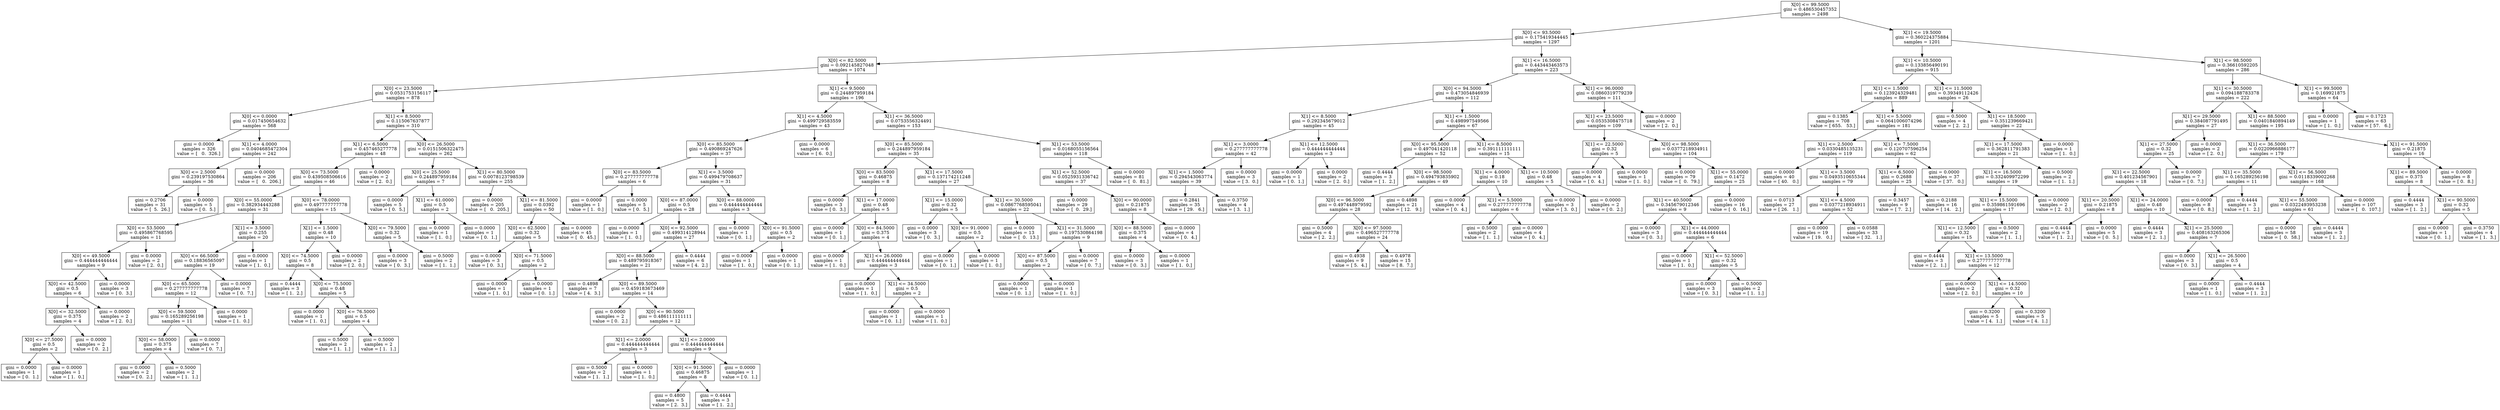 digraph Tree {
0 [label="X[0] <= 99.5000\ngini = 0.486530457352\nsamples = 2498", shape="box"] ;
1 [label="X[0] <= 93.5000\ngini = 0.175419344445\nsamples = 1297", shape="box"] ;
0 -> 1 ;
2 [label="X[0] <= 82.5000\ngini = 0.092145827048\nsamples = 1074", shape="box"] ;
1 -> 2 ;
3 [label="X[0] <= 23.5000\ngini = 0.0531753156117\nsamples = 878", shape="box"] ;
2 -> 3 ;
4 [label="X[0] <= 0.0000\ngini = 0.017450654632\nsamples = 568", shape="box"] ;
3 -> 4 ;
5 [label="gini = 0.0000\nsamples = 326\nvalue = [   0.  326.]", shape="box"] ;
4 -> 5 ;
6 [label="X[1] <= 4.0000\ngini = 0.0404685472304\nsamples = 242", shape="box"] ;
4 -> 6 ;
7 [label="X[0] <= 2.5000\ngini = 0.239197530864\nsamples = 36", shape="box"] ;
6 -> 7 ;
8 [label="gini = 0.2706\nsamples = 31\nvalue = [  5.  26.]", shape="box"] ;
7 -> 8 ;
9 [label="gini = 0.0000\nsamples = 5\nvalue = [ 0.  5.]", shape="box"] ;
7 -> 9 ;
10 [label="gini = 0.0000\nsamples = 206\nvalue = [   0.  206.]", shape="box"] ;
6 -> 10 ;
11 [label="X[1] <= 8.5000\ngini = 0.115067637877\nsamples = 310", shape="box"] ;
3 -> 11 ;
12 [label="X[1] <= 6.5000\ngini = 0.457465277778\nsamples = 48", shape="box"] ;
11 -> 12 ;
13 [label="X[0] <= 73.5000\ngini = 0.439508506616\nsamples = 46", shape="box"] ;
12 -> 13 ;
14 [label="X[0] <= 55.0000\ngini = 0.382934443288\nsamples = 31", shape="box"] ;
13 -> 14 ;
15 [label="X[0] <= 53.5000\ngini = 0.495867768595\nsamples = 11", shape="box"] ;
14 -> 15 ;
16 [label="X[0] <= 49.5000\ngini = 0.444444444444\nsamples = 9", shape="box"] ;
15 -> 16 ;
17 [label="X[0] <= 42.5000\ngini = 0.5\nsamples = 6", shape="box"] ;
16 -> 17 ;
18 [label="X[0] <= 32.5000\ngini = 0.375\nsamples = 4", shape="box"] ;
17 -> 18 ;
19 [label="X[0] <= 27.5000\ngini = 0.5\nsamples = 2", shape="box"] ;
18 -> 19 ;
20 [label="gini = 0.0000\nsamples = 1\nvalue = [ 0.  1.]", shape="box"] ;
19 -> 20 ;
21 [label="gini = 0.0000\nsamples = 1\nvalue = [ 1.  0.]", shape="box"] ;
19 -> 21 ;
22 [label="gini = 0.0000\nsamples = 2\nvalue = [ 0.  2.]", shape="box"] ;
18 -> 22 ;
23 [label="gini = 0.0000\nsamples = 2\nvalue = [ 2.  0.]", shape="box"] ;
17 -> 23 ;
24 [label="gini = 0.0000\nsamples = 3\nvalue = [ 0.  3.]", shape="box"] ;
16 -> 24 ;
25 [label="gini = 0.0000\nsamples = 2\nvalue = [ 2.  0.]", shape="box"] ;
15 -> 25 ;
26 [label="X[1] <= 3.5000\ngini = 0.255\nsamples = 20", shape="box"] ;
14 -> 26 ;
27 [label="X[0] <= 66.5000\ngini = 0.18836565097\nsamples = 19", shape="box"] ;
26 -> 27 ;
28 [label="X[0] <= 65.5000\ngini = 0.277777777778\nsamples = 12", shape="box"] ;
27 -> 28 ;
29 [label="X[0] <= 59.5000\ngini = 0.165289256198\nsamples = 11", shape="box"] ;
28 -> 29 ;
30 [label="X[0] <= 58.0000\ngini = 0.375\nsamples = 4", shape="box"] ;
29 -> 30 ;
31 [label="gini = 0.0000\nsamples = 2\nvalue = [ 0.  2.]", shape="box"] ;
30 -> 31 ;
32 [label="gini = 0.5000\nsamples = 2\nvalue = [ 1.  1.]", shape="box"] ;
30 -> 32 ;
33 [label="gini = 0.0000\nsamples = 7\nvalue = [ 0.  7.]", shape="box"] ;
29 -> 33 ;
34 [label="gini = 0.0000\nsamples = 1\nvalue = [ 1.  0.]", shape="box"] ;
28 -> 34 ;
35 [label="gini = 0.0000\nsamples = 7\nvalue = [ 0.  7.]", shape="box"] ;
27 -> 35 ;
36 [label="gini = 0.0000\nsamples = 1\nvalue = [ 1.  0.]", shape="box"] ;
26 -> 36 ;
37 [label="X[0] <= 78.0000\ngini = 0.497777777778\nsamples = 15", shape="box"] ;
13 -> 37 ;
38 [label="X[1] <= 1.5000\ngini = 0.48\nsamples = 10", shape="box"] ;
37 -> 38 ;
39 [label="X[0] <= 74.5000\ngini = 0.5\nsamples = 8", shape="box"] ;
38 -> 39 ;
40 [label="gini = 0.4444\nsamples = 3\nvalue = [ 1.  2.]", shape="box"] ;
39 -> 40 ;
41 [label="X[0] <= 75.5000\ngini = 0.48\nsamples = 5", shape="box"] ;
39 -> 41 ;
42 [label="gini = 0.0000\nsamples = 1\nvalue = [ 1.  0.]", shape="box"] ;
41 -> 42 ;
43 [label="X[0] <= 76.5000\ngini = 0.5\nsamples = 4", shape="box"] ;
41 -> 43 ;
44 [label="gini = 0.5000\nsamples = 2\nvalue = [ 1.  1.]", shape="box"] ;
43 -> 44 ;
45 [label="gini = 0.5000\nsamples = 2\nvalue = [ 1.  1.]", shape="box"] ;
43 -> 45 ;
46 [label="gini = 0.0000\nsamples = 2\nvalue = [ 2.  0.]", shape="box"] ;
38 -> 46 ;
47 [label="X[0] <= 79.5000\ngini = 0.32\nsamples = 5", shape="box"] ;
37 -> 47 ;
48 [label="gini = 0.0000\nsamples = 3\nvalue = [ 0.  3.]", shape="box"] ;
47 -> 48 ;
49 [label="gini = 0.5000\nsamples = 2\nvalue = [ 1.  1.]", shape="box"] ;
47 -> 49 ;
50 [label="gini = 0.0000\nsamples = 2\nvalue = [ 2.  0.]", shape="box"] ;
12 -> 50 ;
51 [label="X[0] <= 26.5000\ngini = 0.0151506322475\nsamples = 262", shape="box"] ;
11 -> 51 ;
52 [label="X[0] <= 25.5000\ngini = 0.244897959184\nsamples = 7", shape="box"] ;
51 -> 52 ;
53 [label="gini = 0.0000\nsamples = 5\nvalue = [ 0.  5.]", shape="box"] ;
52 -> 53 ;
54 [label="X[1] <= 61.0000\ngini = 0.5\nsamples = 2", shape="box"] ;
52 -> 54 ;
55 [label="gini = 0.0000\nsamples = 1\nvalue = [ 1.  0.]", shape="box"] ;
54 -> 55 ;
56 [label="gini = 0.0000\nsamples = 1\nvalue = [ 0.  1.]", shape="box"] ;
54 -> 56 ;
57 [label="X[1] <= 80.5000\ngini = 0.0078123798539\nsamples = 255", shape="box"] ;
51 -> 57 ;
58 [label="gini = 0.0000\nsamples = 205\nvalue = [   0.  205.]", shape="box"] ;
57 -> 58 ;
59 [label="X[1] <= 81.5000\ngini = 0.0392\nsamples = 50", shape="box"] ;
57 -> 59 ;
60 [label="X[0] <= 62.5000\ngini = 0.32\nsamples = 5", shape="box"] ;
59 -> 60 ;
61 [label="gini = 0.0000\nsamples = 3\nvalue = [ 0.  3.]", shape="box"] ;
60 -> 61 ;
62 [label="X[0] <= 71.5000\ngini = 0.5\nsamples = 2", shape="box"] ;
60 -> 62 ;
63 [label="gini = 0.0000\nsamples = 1\nvalue = [ 1.  0.]", shape="box"] ;
62 -> 63 ;
64 [label="gini = 0.0000\nsamples = 1\nvalue = [ 0.  1.]", shape="box"] ;
62 -> 64 ;
65 [label="gini = 0.0000\nsamples = 45\nvalue = [  0.  45.]", shape="box"] ;
59 -> 65 ;
66 [label="X[1] <= 9.5000\ngini = 0.244897959184\nsamples = 196", shape="box"] ;
2 -> 66 ;
67 [label="X[1] <= 4.5000\ngini = 0.499729583559\nsamples = 43", shape="box"] ;
66 -> 67 ;
68 [label="X[0] <= 85.5000\ngini = 0.490869247626\nsamples = 37", shape="box"] ;
67 -> 68 ;
69 [label="X[0] <= 83.5000\ngini = 0.277777777778\nsamples = 6", shape="box"] ;
68 -> 69 ;
70 [label="gini = 0.0000\nsamples = 1\nvalue = [ 1.  0.]", shape="box"] ;
69 -> 70 ;
71 [label="gini = 0.0000\nsamples = 5\nvalue = [ 0.  5.]", shape="box"] ;
69 -> 71 ;
72 [label="X[1] <= 3.5000\ngini = 0.499479708637\nsamples = 31", shape="box"] ;
68 -> 72 ;
73 [label="X[0] <= 87.0000\ngini = 0.5\nsamples = 28", shape="box"] ;
72 -> 73 ;
74 [label="gini = 0.0000\nsamples = 1\nvalue = [ 1.  0.]", shape="box"] ;
73 -> 74 ;
75 [label="X[0] <= 92.5000\ngini = 0.499314128944\nsamples = 27", shape="box"] ;
73 -> 75 ;
76 [label="X[0] <= 88.5000\ngini = 0.489795918367\nsamples = 21", shape="box"] ;
75 -> 76 ;
77 [label="gini = 0.4898\nsamples = 7\nvalue = [ 4.  3.]", shape="box"] ;
76 -> 77 ;
78 [label="X[0] <= 89.5000\ngini = 0.459183673469\nsamples = 14", shape="box"] ;
76 -> 78 ;
79 [label="gini = 0.0000\nsamples = 2\nvalue = [ 0.  2.]", shape="box"] ;
78 -> 79 ;
80 [label="X[0] <= 90.5000\ngini = 0.486111111111\nsamples = 12", shape="box"] ;
78 -> 80 ;
81 [label="X[1] <= 2.0000\ngini = 0.444444444444\nsamples = 3", shape="box"] ;
80 -> 81 ;
82 [label="gini = 0.5000\nsamples = 2\nvalue = [ 1.  1.]", shape="box"] ;
81 -> 82 ;
83 [label="gini = 0.0000\nsamples = 1\nvalue = [ 1.  0.]", shape="box"] ;
81 -> 83 ;
84 [label="X[1] <= 2.0000\ngini = 0.444444444444\nsamples = 9", shape="box"] ;
80 -> 84 ;
85 [label="X[0] <= 91.5000\ngini = 0.46875\nsamples = 8", shape="box"] ;
84 -> 85 ;
86 [label="gini = 0.4800\nsamples = 5\nvalue = [ 2.  3.]", shape="box"] ;
85 -> 86 ;
87 [label="gini = 0.4444\nsamples = 3\nvalue = [ 1.  2.]", shape="box"] ;
85 -> 87 ;
88 [label="gini = 0.0000\nsamples = 1\nvalue = [ 0.  1.]", shape="box"] ;
84 -> 88 ;
89 [label="gini = 0.4444\nsamples = 6\nvalue = [ 4.  2.]", shape="box"] ;
75 -> 89 ;
90 [label="X[0] <= 88.0000\ngini = 0.444444444444\nsamples = 3", shape="box"] ;
72 -> 90 ;
91 [label="gini = 0.0000\nsamples = 1\nvalue = [ 0.  1.]", shape="box"] ;
90 -> 91 ;
92 [label="X[0] <= 91.5000\ngini = 0.5\nsamples = 2", shape="box"] ;
90 -> 92 ;
93 [label="gini = 0.0000\nsamples = 1\nvalue = [ 1.  0.]", shape="box"] ;
92 -> 93 ;
94 [label="gini = 0.0000\nsamples = 1\nvalue = [ 0.  1.]", shape="box"] ;
92 -> 94 ;
95 [label="gini = 0.0000\nsamples = 6\nvalue = [ 6.  0.]", shape="box"] ;
67 -> 95 ;
96 [label="X[1] <= 36.5000\ngini = 0.0753556324491\nsamples = 153", shape="box"] ;
66 -> 96 ;
97 [label="X[0] <= 85.5000\ngini = 0.244897959184\nsamples = 35", shape="box"] ;
96 -> 97 ;
98 [label="X[0] <= 83.5000\ngini = 0.46875\nsamples = 8", shape="box"] ;
97 -> 98 ;
99 [label="gini = 0.0000\nsamples = 3\nvalue = [ 0.  3.]", shape="box"] ;
98 -> 99 ;
100 [label="X[1] <= 17.0000\ngini = 0.48\nsamples = 5", shape="box"] ;
98 -> 100 ;
101 [label="gini = 0.0000\nsamples = 1\nvalue = [ 0.  1.]", shape="box"] ;
100 -> 101 ;
102 [label="X[0] <= 84.5000\ngini = 0.375\nsamples = 4", shape="box"] ;
100 -> 102 ;
103 [label="gini = 0.0000\nsamples = 1\nvalue = [ 1.  0.]", shape="box"] ;
102 -> 103 ;
104 [label="X[1] <= 26.0000\ngini = 0.444444444444\nsamples = 3", shape="box"] ;
102 -> 104 ;
105 [label="gini = 0.0000\nsamples = 1\nvalue = [ 1.  0.]", shape="box"] ;
104 -> 105 ;
106 [label="X[1] <= 34.5000\ngini = 0.5\nsamples = 2", shape="box"] ;
104 -> 106 ;
107 [label="gini = 0.0000\nsamples = 1\nvalue = [ 0.  1.]", shape="box"] ;
106 -> 107 ;
108 [label="gini = 0.0000\nsamples = 1\nvalue = [ 1.  0.]", shape="box"] ;
106 -> 108 ;
109 [label="X[1] <= 17.5000\ngini = 0.137174211248\nsamples = 27", shape="box"] ;
97 -> 109 ;
110 [label="X[1] <= 15.0000\ngini = 0.32\nsamples = 5", shape="box"] ;
109 -> 110 ;
111 [label="gini = 0.0000\nsamples = 3\nvalue = [ 0.  3.]", shape="box"] ;
110 -> 111 ;
112 [label="X[0] <= 91.0000\ngini = 0.5\nsamples = 2", shape="box"] ;
110 -> 112 ;
113 [label="gini = 0.0000\nsamples = 1\nvalue = [ 0.  1.]", shape="box"] ;
112 -> 113 ;
114 [label="gini = 0.0000\nsamples = 1\nvalue = [ 1.  0.]", shape="box"] ;
112 -> 114 ;
115 [label="X[1] <= 30.5000\ngini = 0.0867768595041\nsamples = 22", shape="box"] ;
109 -> 115 ;
116 [label="gini = 0.0000\nsamples = 13\nvalue = [  0.  13.]", shape="box"] ;
115 -> 116 ;
117 [label="X[1] <= 31.5000\ngini = 0.197530864198\nsamples = 9", shape="box"] ;
115 -> 117 ;
118 [label="X[0] <= 87.5000\ngini = 0.5\nsamples = 2", shape="box"] ;
117 -> 118 ;
119 [label="gini = 0.0000\nsamples = 1\nvalue = [ 0.  1.]", shape="box"] ;
118 -> 119 ;
120 [label="gini = 0.0000\nsamples = 1\nvalue = [ 1.  0.]", shape="box"] ;
118 -> 120 ;
121 [label="gini = 0.0000\nsamples = 7\nvalue = [ 0.  7.]", shape="box"] ;
117 -> 121 ;
122 [label="X[1] <= 53.5000\ngini = 0.0168055156564\nsamples = 118", shape="box"] ;
96 -> 122 ;
123 [label="X[1] <= 52.5000\ngini = 0.0525931336742\nsamples = 37", shape="box"] ;
122 -> 123 ;
124 [label="gini = 0.0000\nsamples = 29\nvalue = [  0.  29.]", shape="box"] ;
123 -> 124 ;
125 [label="X[0] <= 90.0000\ngini = 0.21875\nsamples = 8", shape="box"] ;
123 -> 125 ;
126 [label="X[0] <= 88.5000\ngini = 0.375\nsamples = 4", shape="box"] ;
125 -> 126 ;
127 [label="gini = 0.0000\nsamples = 3\nvalue = [ 0.  3.]", shape="box"] ;
126 -> 127 ;
128 [label="gini = 0.0000\nsamples = 1\nvalue = [ 1.  0.]", shape="box"] ;
126 -> 128 ;
129 [label="gini = 0.0000\nsamples = 4\nvalue = [ 0.  4.]", shape="box"] ;
125 -> 129 ;
130 [label="gini = 0.0000\nsamples = 81\nvalue = [  0.  81.]", shape="box"] ;
122 -> 130 ;
131 [label="X[1] <= 16.5000\ngini = 0.443443463573\nsamples = 223", shape="box"] ;
1 -> 131 ;
132 [label="X[0] <= 94.5000\ngini = 0.473054846939\nsamples = 112", shape="box"] ;
131 -> 132 ;
133 [label="X[1] <= 8.5000\ngini = 0.292345679012\nsamples = 45", shape="box"] ;
132 -> 133 ;
134 [label="X[1] <= 3.0000\ngini = 0.277777777778\nsamples = 42", shape="box"] ;
133 -> 134 ;
135 [label="X[1] <= 1.5000\ngini = 0.294543063774\nsamples = 39", shape="box"] ;
134 -> 135 ;
136 [label="gini = 0.2841\nsamples = 35\nvalue = [ 29.   6.]", shape="box"] ;
135 -> 136 ;
137 [label="gini = 0.3750\nsamples = 4\nvalue = [ 3.  1.]", shape="box"] ;
135 -> 137 ;
138 [label="gini = 0.0000\nsamples = 3\nvalue = [ 3.  0.]", shape="box"] ;
134 -> 138 ;
139 [label="X[1] <= 12.5000\ngini = 0.444444444444\nsamples = 3", shape="box"] ;
133 -> 139 ;
140 [label="gini = 0.0000\nsamples = 1\nvalue = [ 0.  1.]", shape="box"] ;
139 -> 140 ;
141 [label="gini = 0.0000\nsamples = 2\nvalue = [ 2.  0.]", shape="box"] ;
139 -> 141 ;
142 [label="X[1] <= 1.5000\ngini = 0.498997549566\nsamples = 67", shape="box"] ;
132 -> 142 ;
143 [label="X[0] <= 95.5000\ngini = 0.497041420118\nsamples = 52", shape="box"] ;
142 -> 143 ;
144 [label="gini = 0.4444\nsamples = 3\nvalue = [ 1.  2.]", shape="box"] ;
143 -> 144 ;
145 [label="X[0] <= 98.5000\ngini = 0.494793835902\nsamples = 49", shape="box"] ;
143 -> 145 ;
146 [label="X[0] <= 96.5000\ngini = 0.497448979592\nsamples = 28", shape="box"] ;
145 -> 146 ;
147 [label="gini = 0.5000\nsamples = 4\nvalue = [ 2.  2.]", shape="box"] ;
146 -> 147 ;
148 [label="X[0] <= 97.5000\ngini = 0.496527777778\nsamples = 24", shape="box"] ;
146 -> 148 ;
149 [label="gini = 0.4938\nsamples = 9\nvalue = [ 5.  4.]", shape="box"] ;
148 -> 149 ;
150 [label="gini = 0.4978\nsamples = 15\nvalue = [ 8.  7.]", shape="box"] ;
148 -> 150 ;
151 [label="gini = 0.4898\nsamples = 21\nvalue = [ 12.   9.]", shape="box"] ;
145 -> 151 ;
152 [label="X[1] <= 8.5000\ngini = 0.391111111111\nsamples = 15", shape="box"] ;
142 -> 152 ;
153 [label="X[1] <= 4.0000\ngini = 0.18\nsamples = 10", shape="box"] ;
152 -> 153 ;
154 [label="gini = 0.0000\nsamples = 4\nvalue = [ 0.  4.]", shape="box"] ;
153 -> 154 ;
155 [label="X[1] <= 5.5000\ngini = 0.277777777778\nsamples = 6", shape="box"] ;
153 -> 155 ;
156 [label="gini = 0.5000\nsamples = 2\nvalue = [ 1.  1.]", shape="box"] ;
155 -> 156 ;
157 [label="gini = 0.0000\nsamples = 4\nvalue = [ 0.  4.]", shape="box"] ;
155 -> 157 ;
158 [label="X[1] <= 10.5000\ngini = 0.48\nsamples = 5", shape="box"] ;
152 -> 158 ;
159 [label="gini = 0.0000\nsamples = 3\nvalue = [ 3.  0.]", shape="box"] ;
158 -> 159 ;
160 [label="gini = 0.0000\nsamples = 2\nvalue = [ 0.  2.]", shape="box"] ;
158 -> 160 ;
161 [label="X[1] <= 96.0000\ngini = 0.0860319779239\nsamples = 111", shape="box"] ;
131 -> 161 ;
162 [label="X[1] <= 23.5000\ngini = 0.0535308475718\nsamples = 109", shape="box"] ;
161 -> 162 ;
163 [label="X[1] <= 22.5000\ngini = 0.32\nsamples = 5", shape="box"] ;
162 -> 163 ;
164 [label="gini = 0.0000\nsamples = 4\nvalue = [ 0.  4.]", shape="box"] ;
163 -> 164 ;
165 [label="gini = 0.0000\nsamples = 1\nvalue = [ 1.  0.]", shape="box"] ;
163 -> 165 ;
166 [label="X[0] <= 98.5000\ngini = 0.0377218934911\nsamples = 104", shape="box"] ;
162 -> 166 ;
167 [label="gini = 0.0000\nsamples = 79\nvalue = [  0.  79.]", shape="box"] ;
166 -> 167 ;
168 [label="X[1] <= 55.0000\ngini = 0.1472\nsamples = 25", shape="box"] ;
166 -> 168 ;
169 [label="X[1] <= 40.5000\ngini = 0.345679012346\nsamples = 9", shape="box"] ;
168 -> 169 ;
170 [label="gini = 0.0000\nsamples = 3\nvalue = [ 0.  3.]", shape="box"] ;
169 -> 170 ;
171 [label="X[1] <= 44.0000\ngini = 0.444444444444\nsamples = 6", shape="box"] ;
169 -> 171 ;
172 [label="gini = 0.0000\nsamples = 1\nvalue = [ 1.  0.]", shape="box"] ;
171 -> 172 ;
173 [label="X[1] <= 52.5000\ngini = 0.32\nsamples = 5", shape="box"] ;
171 -> 173 ;
174 [label="gini = 0.0000\nsamples = 3\nvalue = [ 0.  3.]", shape="box"] ;
173 -> 174 ;
175 [label="gini = 0.5000\nsamples = 2\nvalue = [ 1.  1.]", shape="box"] ;
173 -> 175 ;
176 [label="gini = 0.0000\nsamples = 16\nvalue = [  0.  16.]", shape="box"] ;
168 -> 176 ;
177 [label="gini = 0.0000\nsamples = 2\nvalue = [ 2.  0.]", shape="box"] ;
161 -> 177 ;
178 [label="X[1] <= 19.5000\ngini = 0.360224375884\nsamples = 1201", shape="box"] ;
0 -> 178 ;
179 [label="X[1] <= 10.5000\ngini = 0.133856490191\nsamples = 915", shape="box"] ;
178 -> 179 ;
180 [label="X[1] <= 1.5000\ngini = 0.123924329481\nsamples = 889", shape="box"] ;
179 -> 180 ;
181 [label="gini = 0.1385\nsamples = 708\nvalue = [ 655.   53.]", shape="box"] ;
180 -> 181 ;
182 [label="X[1] <= 5.5000\ngini = 0.0641006074296\nsamples = 181", shape="box"] ;
180 -> 182 ;
183 [label="X[1] <= 2.5000\ngini = 0.0330485135231\nsamples = 119", shape="box"] ;
182 -> 183 ;
184 [label="gini = 0.0000\nsamples = 40\nvalue = [ 40.   0.]", shape="box"] ;
183 -> 184 ;
185 [label="X[1] <= 3.5000\ngini = 0.0493510655344\nsamples = 79", shape="box"] ;
183 -> 185 ;
186 [label="gini = 0.0713\nsamples = 27\nvalue = [ 26.   1.]", shape="box"] ;
185 -> 186 ;
187 [label="X[1] <= 4.5000\ngini = 0.0377218934911\nsamples = 52", shape="box"] ;
185 -> 187 ;
188 [label="gini = 0.0000\nsamples = 19\nvalue = [ 19.   0.]", shape="box"] ;
187 -> 188 ;
189 [label="gini = 0.0588\nsamples = 33\nvalue = [ 32.   1.]", shape="box"] ;
187 -> 189 ;
190 [label="X[1] <= 7.5000\ngini = 0.120707596254\nsamples = 62", shape="box"] ;
182 -> 190 ;
191 [label="X[1] <= 6.5000\ngini = 0.2688\nsamples = 25", shape="box"] ;
190 -> 191 ;
192 [label="gini = 0.3457\nsamples = 9\nvalue = [ 7.  2.]", shape="box"] ;
191 -> 192 ;
193 [label="gini = 0.2188\nsamples = 16\nvalue = [ 14.   2.]", shape="box"] ;
191 -> 193 ;
194 [label="gini = 0.0000\nsamples = 37\nvalue = [ 37.   0.]", shape="box"] ;
190 -> 194 ;
195 [label="X[1] <= 11.5000\ngini = 0.39349112426\nsamples = 26", shape="box"] ;
179 -> 195 ;
196 [label="gini = 0.5000\nsamples = 4\nvalue = [ 2.  2.]", shape="box"] ;
195 -> 196 ;
197 [label="X[1] <= 18.5000\ngini = 0.351239669421\nsamples = 22", shape="box"] ;
195 -> 197 ;
198 [label="X[1] <= 17.5000\ngini = 0.362811791383\nsamples = 21", shape="box"] ;
197 -> 198 ;
199 [label="X[1] <= 16.5000\ngini = 0.332409972299\nsamples = 19", shape="box"] ;
198 -> 199 ;
200 [label="X[1] <= 15.5000\ngini = 0.359861591696\nsamples = 17", shape="box"] ;
199 -> 200 ;
201 [label="X[1] <= 12.5000\ngini = 0.32\nsamples = 15", shape="box"] ;
200 -> 201 ;
202 [label="gini = 0.4444\nsamples = 3\nvalue = [ 2.  1.]", shape="box"] ;
201 -> 202 ;
203 [label="X[1] <= 13.5000\ngini = 0.277777777778\nsamples = 12", shape="box"] ;
201 -> 203 ;
204 [label="gini = 0.0000\nsamples = 2\nvalue = [ 2.  0.]", shape="box"] ;
203 -> 204 ;
205 [label="X[1] <= 14.5000\ngini = 0.32\nsamples = 10", shape="box"] ;
203 -> 205 ;
206 [label="gini = 0.3200\nsamples = 5\nvalue = [ 4.  1.]", shape="box"] ;
205 -> 206 ;
207 [label="gini = 0.3200\nsamples = 5\nvalue = [ 4.  1.]", shape="box"] ;
205 -> 207 ;
208 [label="gini = 0.5000\nsamples = 2\nvalue = [ 1.  1.]", shape="box"] ;
200 -> 208 ;
209 [label="gini = 0.0000\nsamples = 2\nvalue = [ 2.  0.]", shape="box"] ;
199 -> 209 ;
210 [label="gini = 0.5000\nsamples = 2\nvalue = [ 1.  1.]", shape="box"] ;
198 -> 210 ;
211 [label="gini = 0.0000\nsamples = 1\nvalue = [ 1.  0.]", shape="box"] ;
197 -> 211 ;
212 [label="X[1] <= 98.5000\ngini = 0.36610592205\nsamples = 286", shape="box"] ;
178 -> 212 ;
213 [label="X[1] <= 30.5000\ngini = 0.094188783378\nsamples = 222", shape="box"] ;
212 -> 213 ;
214 [label="X[1] <= 29.5000\ngini = 0.384087791495\nsamples = 27", shape="box"] ;
213 -> 214 ;
215 [label="X[1] <= 27.5000\ngini = 0.32\nsamples = 25", shape="box"] ;
214 -> 215 ;
216 [label="X[1] <= 22.5000\ngini = 0.401234567901\nsamples = 18", shape="box"] ;
215 -> 216 ;
217 [label="X[1] <= 20.5000\ngini = 0.21875\nsamples = 8", shape="box"] ;
216 -> 217 ;
218 [label="gini = 0.4444\nsamples = 3\nvalue = [ 1.  2.]", shape="box"] ;
217 -> 218 ;
219 [label="gini = 0.0000\nsamples = 5\nvalue = [ 0.  5.]", shape="box"] ;
217 -> 219 ;
220 [label="X[1] <= 24.0000\ngini = 0.48\nsamples = 10", shape="box"] ;
216 -> 220 ;
221 [label="gini = 0.4444\nsamples = 3\nvalue = [ 2.  1.]", shape="box"] ;
220 -> 221 ;
222 [label="X[1] <= 25.5000\ngini = 0.408163265306\nsamples = 7", shape="box"] ;
220 -> 222 ;
223 [label="gini = 0.0000\nsamples = 3\nvalue = [ 0.  3.]", shape="box"] ;
222 -> 223 ;
224 [label="X[1] <= 26.5000\ngini = 0.5\nsamples = 4", shape="box"] ;
222 -> 224 ;
225 [label="gini = 0.0000\nsamples = 1\nvalue = [ 1.  0.]", shape="box"] ;
224 -> 225 ;
226 [label="gini = 0.4444\nsamples = 3\nvalue = [ 1.  2.]", shape="box"] ;
224 -> 226 ;
227 [label="gini = 0.0000\nsamples = 7\nvalue = [ 0.  7.]", shape="box"] ;
215 -> 227 ;
228 [label="gini = 0.0000\nsamples = 2\nvalue = [ 2.  0.]", shape="box"] ;
214 -> 228 ;
229 [label="X[1] <= 88.5000\ngini = 0.0401840894149\nsamples = 195", shape="box"] ;
213 -> 229 ;
230 [label="X[1] <= 36.5000\ngini = 0.0220966886177\nsamples = 179", shape="box"] ;
229 -> 230 ;
231 [label="X[1] <= 35.5000\ngini = 0.165289256198\nsamples = 11", shape="box"] ;
230 -> 231 ;
232 [label="gini = 0.0000\nsamples = 8\nvalue = [ 0.  8.]", shape="box"] ;
231 -> 232 ;
233 [label="gini = 0.4444\nsamples = 3\nvalue = [ 1.  2.]", shape="box"] ;
231 -> 233 ;
234 [label="X[1] <= 56.5000\ngini = 0.0118339002268\nsamples = 168", shape="box"] ;
230 -> 234 ;
235 [label="X[1] <= 55.5000\ngini = 0.0322493953238\nsamples = 61", shape="box"] ;
234 -> 235 ;
236 [label="gini = 0.0000\nsamples = 58\nvalue = [  0.  58.]", shape="box"] ;
235 -> 236 ;
237 [label="gini = 0.4444\nsamples = 3\nvalue = [ 1.  2.]", shape="box"] ;
235 -> 237 ;
238 [label="gini = 0.0000\nsamples = 107\nvalue = [   0.  107.]", shape="box"] ;
234 -> 238 ;
239 [label="X[1] <= 91.5000\ngini = 0.21875\nsamples = 16", shape="box"] ;
229 -> 239 ;
240 [label="X[1] <= 89.5000\ngini = 0.375\nsamples = 8", shape="box"] ;
239 -> 240 ;
241 [label="gini = 0.4444\nsamples = 3\nvalue = [ 1.  2.]", shape="box"] ;
240 -> 241 ;
242 [label="X[1] <= 90.5000\ngini = 0.32\nsamples = 5", shape="box"] ;
240 -> 242 ;
243 [label="gini = 0.0000\nsamples = 1\nvalue = [ 0.  1.]", shape="box"] ;
242 -> 243 ;
244 [label="gini = 0.3750\nsamples = 4\nvalue = [ 1.  3.]", shape="box"] ;
242 -> 244 ;
245 [label="gini = 0.0000\nsamples = 8\nvalue = [ 0.  8.]", shape="box"] ;
239 -> 245 ;
246 [label="X[1] <= 99.5000\ngini = 0.169921875\nsamples = 64", shape="box"] ;
212 -> 246 ;
247 [label="gini = 0.0000\nsamples = 1\nvalue = [ 1.  0.]", shape="box"] ;
246 -> 247 ;
248 [label="gini = 0.1723\nsamples = 63\nvalue = [ 57.   6.]", shape="box"] ;
246 -> 248 ;
}